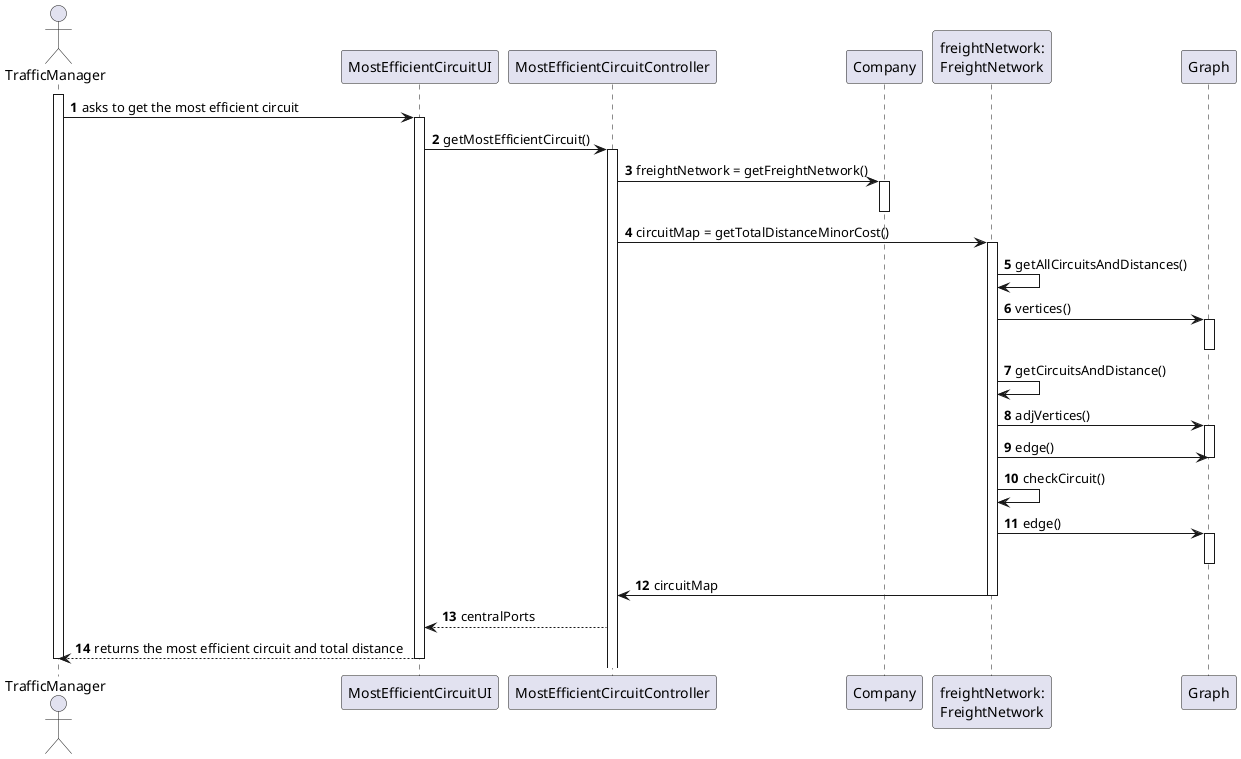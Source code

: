@startuml

autonumber
actor TrafficManager as C
participant "MostEfficientCircuitUI" as UI
participant "MostEfficientCircuitController" as CTRL
participant "Company" as COMPANY
participant "freightNetwork:\nFreightNetwork" as NET
participant "Graph" as GRAPH

activate C
C -> UI : asks to get the most efficient circuit
activate UI
UI -> CTRL : getMostEfficientCircuit()
activate CTRL
CTRL -> COMPANY : freightNetwork = getFreightNetwork()
activate COMPANY
deactivate COMPANY
CTRL -> NET : circuitMap = getTotalDistanceMinorCost()
activate NET
NET -> NET : getAllCircuitsAndDistances()
NET -> GRAPH : vertices()
activate GRAPH
deactivate GRAPH
NET -> NET : getCircuitsAndDistance()
NET -> GRAPH : adjVertices()
activate GRAPH
NET -> GRAPH : edge()
deactivate GRAPH
NET -> NET : checkCircuit()
NET -> GRAPH : edge()
activate GRAPH
deactivate GRAPH

NET -> CTRL : circuitMap
deactivate NET
CTRL --> UI : centralPorts

UI --> C : returns the most efficient circuit and total distance
deactivate UI

deactivate C


@enduml